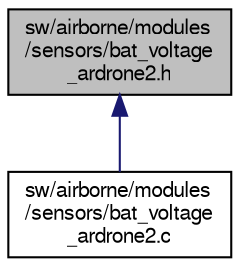 digraph "sw/airborne/modules/sensors/bat_voltage_ardrone2.h"
{
  edge [fontname="FreeSans",fontsize="10",labelfontname="FreeSans",labelfontsize="10"];
  node [fontname="FreeSans",fontsize="10",shape=record];
  Node1 [label="sw/airborne/modules\l/sensors/bat_voltage\l_ardrone2.h",height=0.2,width=0.4,color="black", fillcolor="grey75", style="filled", fontcolor="black"];
  Node1 -> Node2 [dir="back",color="midnightblue",fontsize="10",style="solid",fontname="FreeSans"];
  Node2 [label="sw/airborne/modules\l/sensors/bat_voltage\l_ardrone2.c",height=0.2,width=0.4,color="black", fillcolor="white", style="filled",URL="$bat__voltage__ardrone2_8c.html",tooltip="Read battery voltage on ARDrone2 and publish to electrical subsystem. "];
}

